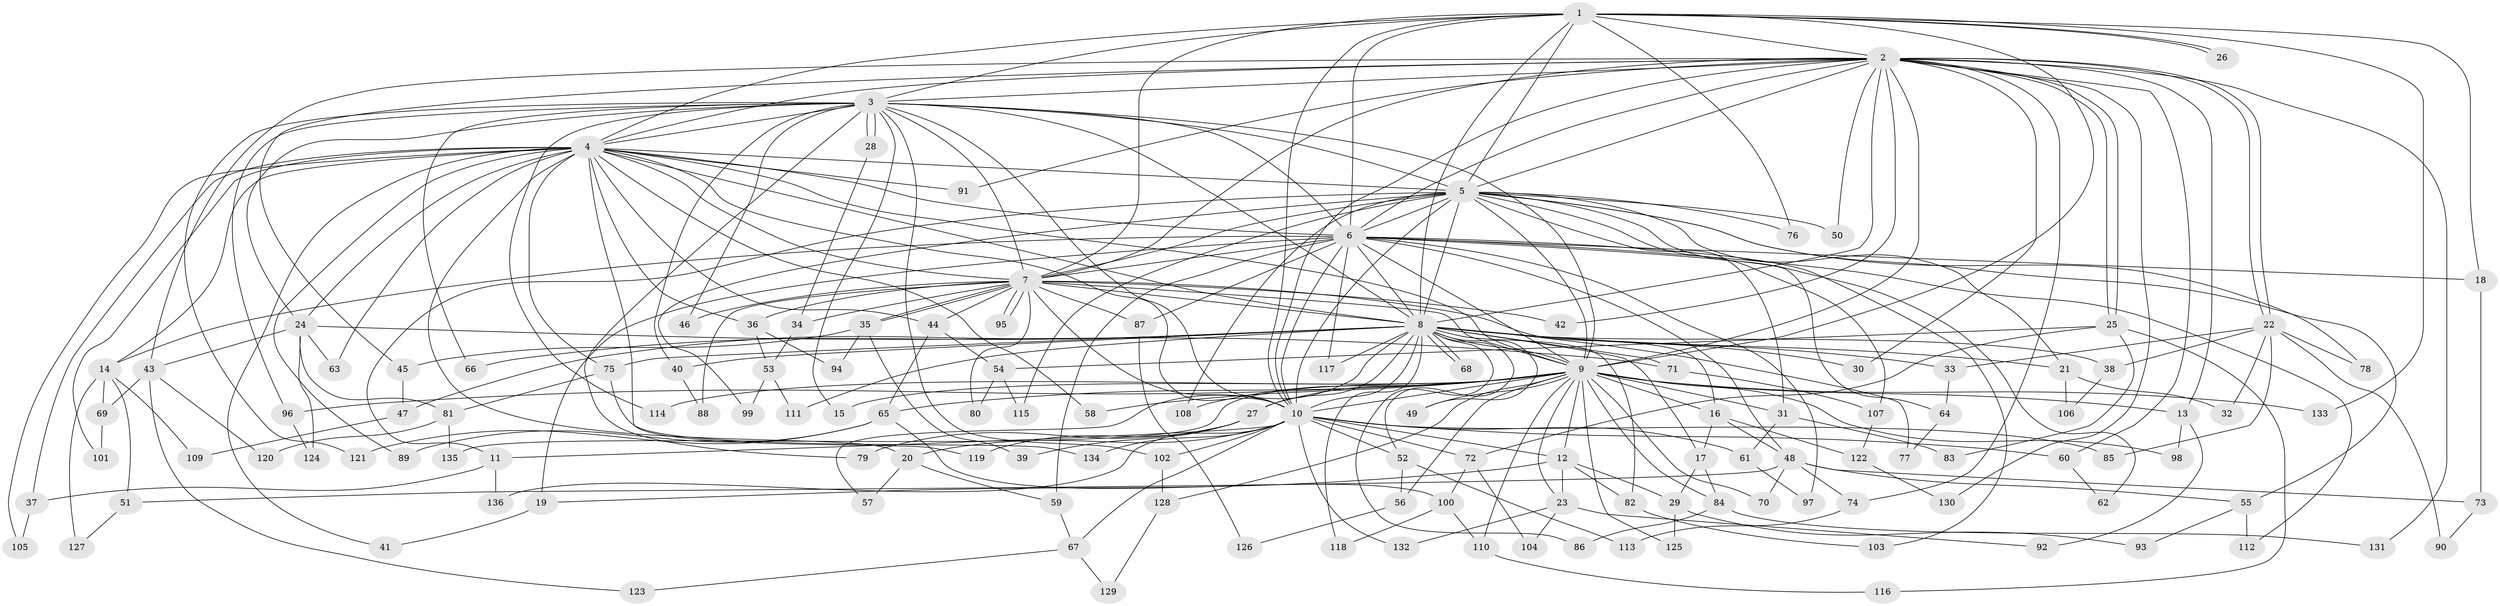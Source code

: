 // coarse degree distribution, {23: 0.010101010101010102, 41: 0.010101010101010102, 19: 0.020202020202020204, 18: 0.010101010101010102, 20: 0.010101010101010102, 21: 0.010101010101010102, 30: 0.010101010101010102, 3: 0.1919191919191919, 7: 0.020202020202020204, 2: 0.4444444444444444, 5: 0.09090909090909091, 6: 0.020202020202020204, 4: 0.12121212121212122, 8: 0.020202020202020204, 1: 0.010101010101010102}
// Generated by graph-tools (version 1.1) at 2025/23/03/03/25 07:23:41]
// undirected, 136 vertices, 297 edges
graph export_dot {
graph [start="1"]
  node [color=gray90,style=filled];
  1;
  2;
  3;
  4;
  5;
  6;
  7;
  8;
  9;
  10;
  11;
  12;
  13;
  14;
  15;
  16;
  17;
  18;
  19;
  20;
  21;
  22;
  23;
  24;
  25;
  26;
  27;
  28;
  29;
  30;
  31;
  32;
  33;
  34;
  35;
  36;
  37;
  38;
  39;
  40;
  41;
  42;
  43;
  44;
  45;
  46;
  47;
  48;
  49;
  50;
  51;
  52;
  53;
  54;
  55;
  56;
  57;
  58;
  59;
  60;
  61;
  62;
  63;
  64;
  65;
  66;
  67;
  68;
  69;
  70;
  71;
  72;
  73;
  74;
  75;
  76;
  77;
  78;
  79;
  80;
  81;
  82;
  83;
  84;
  85;
  86;
  87;
  88;
  89;
  90;
  91;
  92;
  93;
  94;
  95;
  96;
  97;
  98;
  99;
  100;
  101;
  102;
  103;
  104;
  105;
  106;
  107;
  108;
  109;
  110;
  111;
  112;
  113;
  114;
  115;
  116;
  117;
  118;
  119;
  120;
  121;
  122;
  123;
  124;
  125;
  126;
  127;
  128;
  129;
  130;
  131;
  132;
  133;
  134;
  135;
  136;
  1 -- 2;
  1 -- 3;
  1 -- 4;
  1 -- 5;
  1 -- 6;
  1 -- 7;
  1 -- 8;
  1 -- 9;
  1 -- 10;
  1 -- 18;
  1 -- 26;
  1 -- 26;
  1 -- 76;
  1 -- 133;
  2 -- 3;
  2 -- 4;
  2 -- 5;
  2 -- 6;
  2 -- 7;
  2 -- 8;
  2 -- 9;
  2 -- 10;
  2 -- 13;
  2 -- 22;
  2 -- 22;
  2 -- 25;
  2 -- 25;
  2 -- 30;
  2 -- 42;
  2 -- 43;
  2 -- 45;
  2 -- 50;
  2 -- 60;
  2 -- 74;
  2 -- 91;
  2 -- 130;
  2 -- 131;
  3 -- 4;
  3 -- 5;
  3 -- 6;
  3 -- 7;
  3 -- 8;
  3 -- 9;
  3 -- 10;
  3 -- 15;
  3 -- 24;
  3 -- 28;
  3 -- 28;
  3 -- 40;
  3 -- 46;
  3 -- 66;
  3 -- 79;
  3 -- 96;
  3 -- 102;
  3 -- 114;
  3 -- 121;
  4 -- 5;
  4 -- 6;
  4 -- 7;
  4 -- 8;
  4 -- 9;
  4 -- 10;
  4 -- 14;
  4 -- 20;
  4 -- 24;
  4 -- 36;
  4 -- 37;
  4 -- 41;
  4 -- 44;
  4 -- 58;
  4 -- 63;
  4 -- 75;
  4 -- 89;
  4 -- 91;
  4 -- 101;
  4 -- 105;
  4 -- 119;
  5 -- 6;
  5 -- 7;
  5 -- 8;
  5 -- 9;
  5 -- 10;
  5 -- 11;
  5 -- 21;
  5 -- 31;
  5 -- 50;
  5 -- 55;
  5 -- 62;
  5 -- 76;
  5 -- 78;
  5 -- 99;
  5 -- 107;
  5 -- 108;
  5 -- 115;
  6 -- 7;
  6 -- 8;
  6 -- 9;
  6 -- 10;
  6 -- 14;
  6 -- 18;
  6 -- 19;
  6 -- 48;
  6 -- 59;
  6 -- 64;
  6 -- 87;
  6 -- 97;
  6 -- 103;
  6 -- 112;
  6 -- 117;
  7 -- 8;
  7 -- 9;
  7 -- 10;
  7 -- 16;
  7 -- 34;
  7 -- 35;
  7 -- 35;
  7 -- 36;
  7 -- 42;
  7 -- 44;
  7 -- 46;
  7 -- 80;
  7 -- 87;
  7 -- 88;
  7 -- 95;
  7 -- 95;
  8 -- 9;
  8 -- 10;
  8 -- 17;
  8 -- 21;
  8 -- 27;
  8 -- 30;
  8 -- 33;
  8 -- 38;
  8 -- 40;
  8 -- 47;
  8 -- 49;
  8 -- 52;
  8 -- 57;
  8 -- 66;
  8 -- 68;
  8 -- 68;
  8 -- 71;
  8 -- 75;
  8 -- 77;
  8 -- 82;
  8 -- 86;
  8 -- 111;
  8 -- 117;
  8 -- 118;
  9 -- 10;
  9 -- 12;
  9 -- 13;
  9 -- 15;
  9 -- 16;
  9 -- 23;
  9 -- 27;
  9 -- 31;
  9 -- 49;
  9 -- 56;
  9 -- 58;
  9 -- 65;
  9 -- 70;
  9 -- 84;
  9 -- 96;
  9 -- 98;
  9 -- 108;
  9 -- 110;
  9 -- 114;
  9 -- 125;
  9 -- 128;
  9 -- 133;
  9 -- 135;
  10 -- 11;
  10 -- 12;
  10 -- 20;
  10 -- 52;
  10 -- 60;
  10 -- 61;
  10 -- 67;
  10 -- 72;
  10 -- 85;
  10 -- 102;
  10 -- 132;
  10 -- 134;
  10 -- 136;
  11 -- 37;
  11 -- 136;
  12 -- 19;
  12 -- 23;
  12 -- 29;
  12 -- 82;
  13 -- 92;
  13 -- 98;
  14 -- 51;
  14 -- 69;
  14 -- 109;
  14 -- 127;
  16 -- 17;
  16 -- 48;
  16 -- 122;
  17 -- 29;
  17 -- 84;
  18 -- 73;
  19 -- 41;
  20 -- 57;
  20 -- 59;
  21 -- 32;
  21 -- 106;
  22 -- 32;
  22 -- 33;
  22 -- 38;
  22 -- 78;
  22 -- 85;
  22 -- 90;
  23 -- 92;
  23 -- 104;
  23 -- 132;
  24 -- 43;
  24 -- 63;
  24 -- 71;
  24 -- 81;
  24 -- 124;
  25 -- 54;
  25 -- 72;
  25 -- 83;
  25 -- 116;
  27 -- 39;
  27 -- 79;
  27 -- 119;
  28 -- 34;
  29 -- 93;
  29 -- 125;
  31 -- 61;
  31 -- 83;
  33 -- 64;
  34 -- 53;
  35 -- 39;
  35 -- 45;
  35 -- 94;
  36 -- 53;
  36 -- 94;
  37 -- 105;
  38 -- 106;
  40 -- 88;
  43 -- 69;
  43 -- 120;
  43 -- 123;
  44 -- 54;
  44 -- 65;
  45 -- 47;
  47 -- 109;
  48 -- 51;
  48 -- 55;
  48 -- 70;
  48 -- 73;
  48 -- 74;
  51 -- 127;
  52 -- 56;
  52 -- 113;
  53 -- 99;
  53 -- 111;
  54 -- 80;
  54 -- 115;
  55 -- 93;
  55 -- 112;
  56 -- 126;
  59 -- 67;
  60 -- 62;
  61 -- 97;
  64 -- 77;
  65 -- 89;
  65 -- 100;
  65 -- 121;
  67 -- 123;
  67 -- 129;
  69 -- 101;
  71 -- 107;
  72 -- 100;
  72 -- 104;
  73 -- 90;
  74 -- 113;
  75 -- 81;
  75 -- 134;
  81 -- 120;
  81 -- 135;
  82 -- 103;
  84 -- 86;
  84 -- 131;
  87 -- 126;
  96 -- 124;
  100 -- 110;
  100 -- 118;
  102 -- 128;
  107 -- 122;
  110 -- 116;
  122 -- 130;
  128 -- 129;
}
